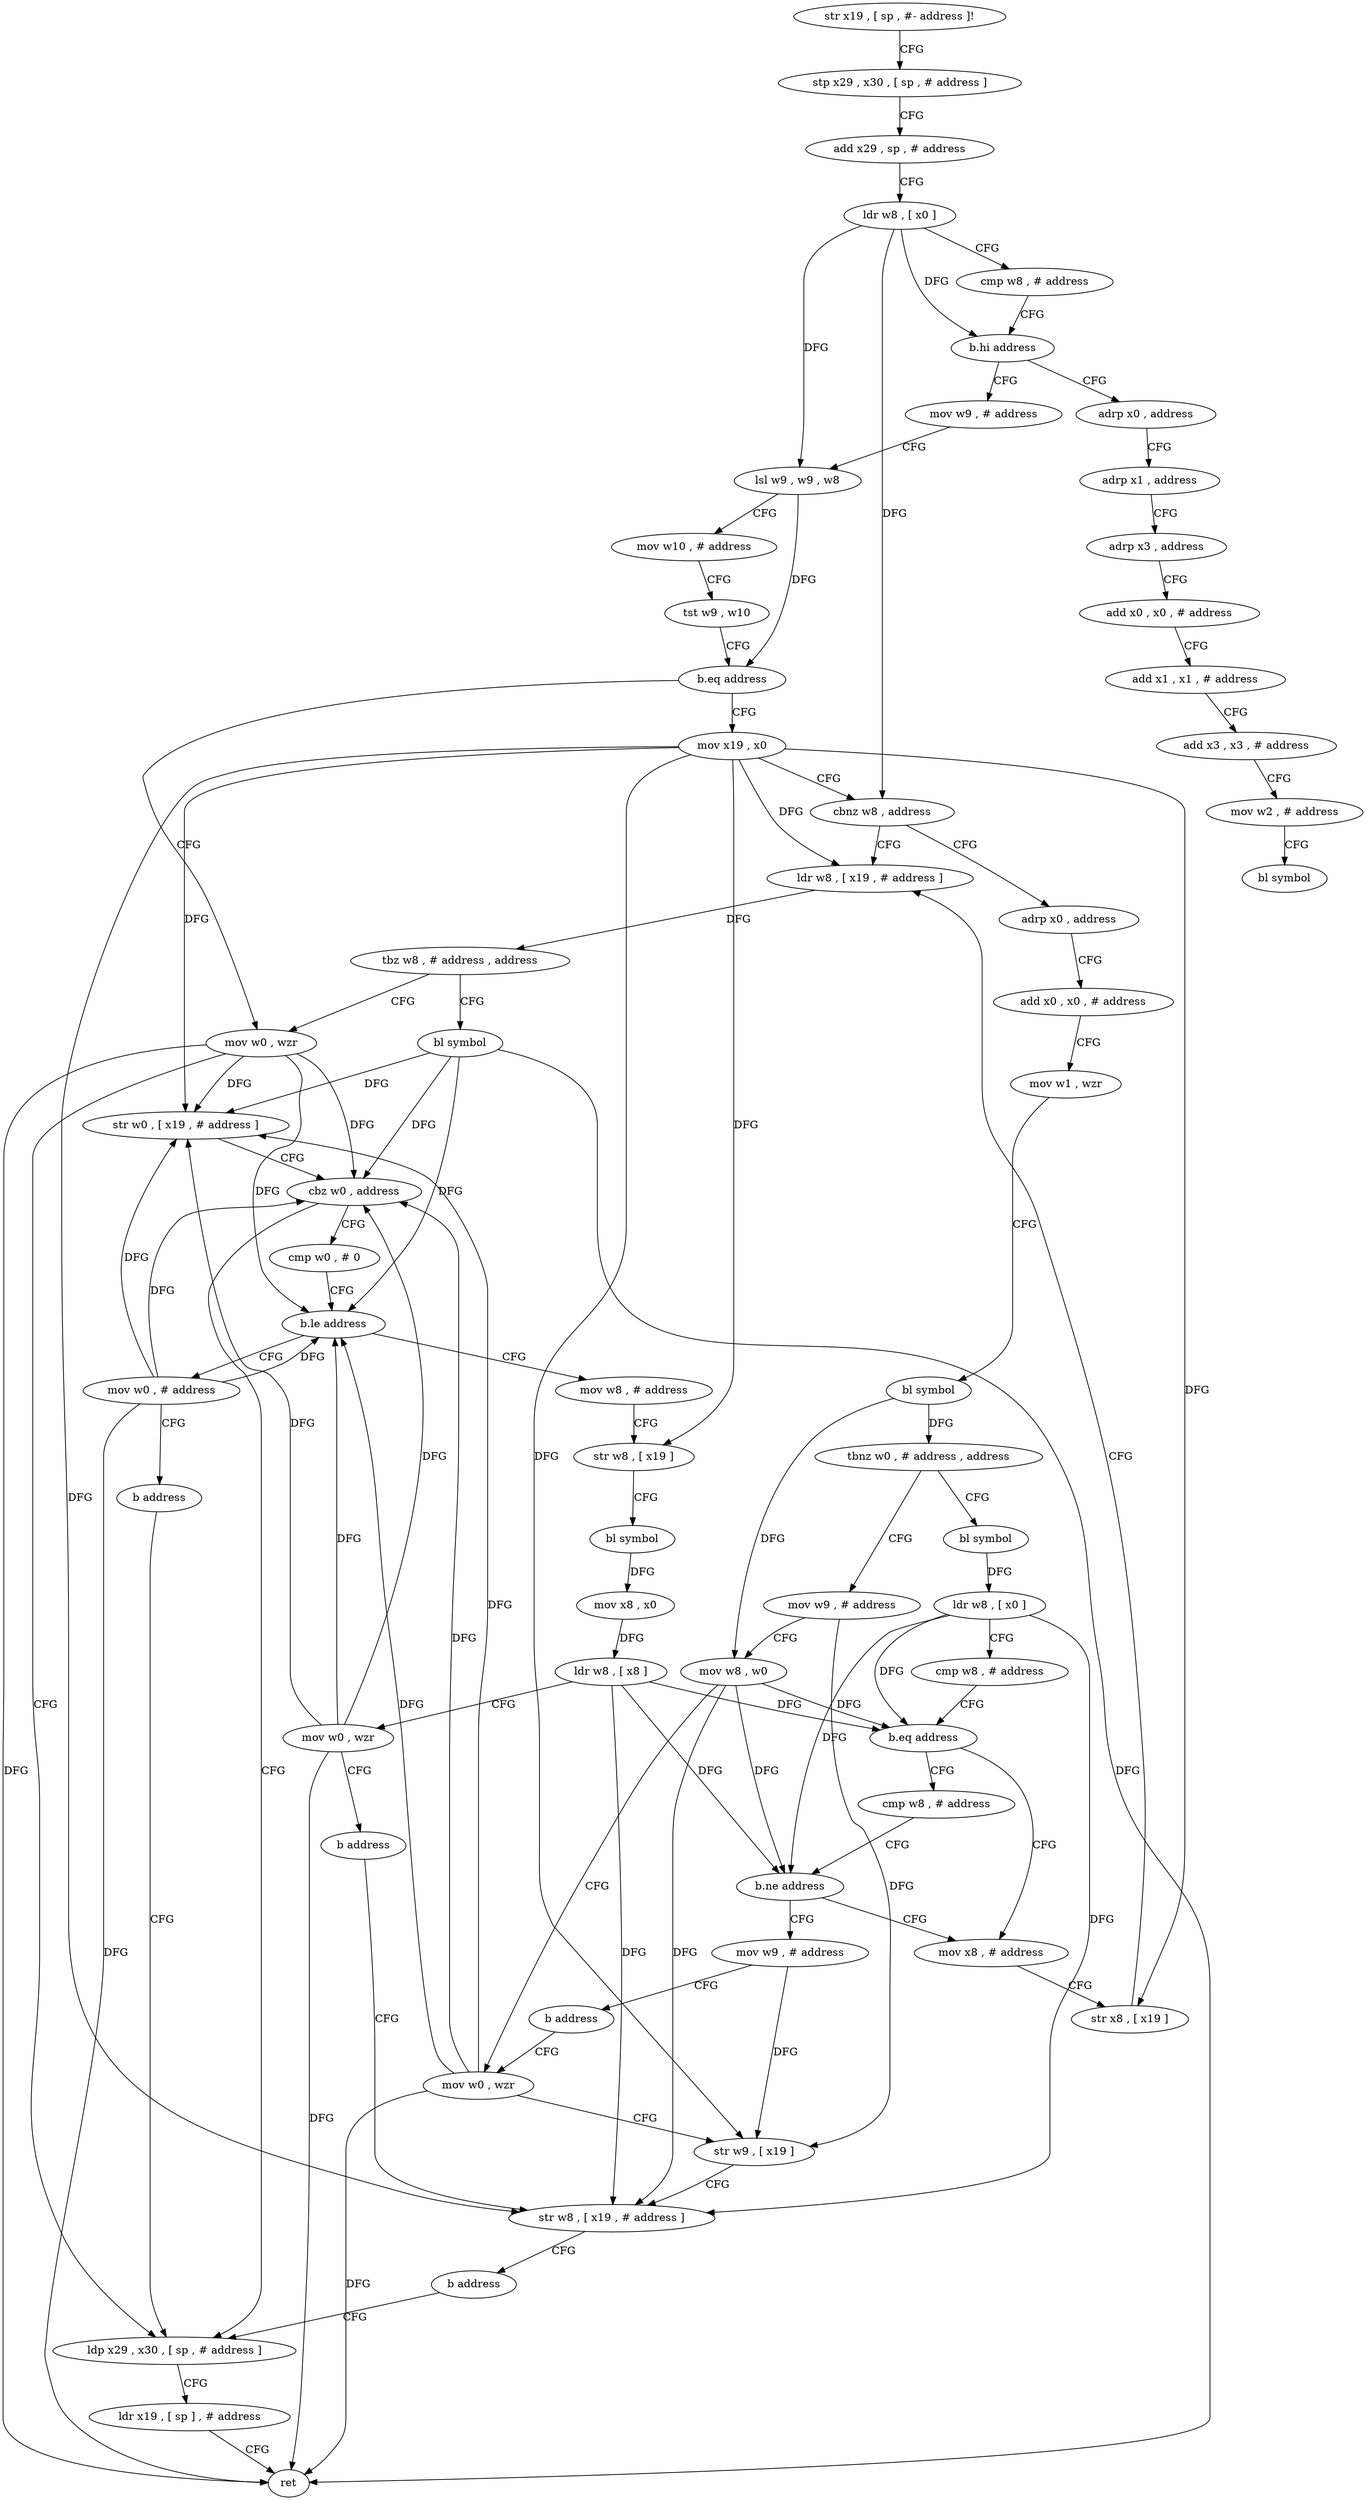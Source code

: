 digraph "func" {
"4215632" [label = "str x19 , [ sp , #- address ]!" ]
"4215636" [label = "stp x29 , x30 , [ sp , # address ]" ]
"4215640" [label = "add x29 , sp , # address" ]
"4215644" [label = "ldr w8 , [ x0 ]" ]
"4215648" [label = "cmp w8 , # address" ]
"4215652" [label = "b.hi address" ]
"4215848" [label = "adrp x0 , address" ]
"4215656" [label = "mov w9 , # address" ]
"4215852" [label = "adrp x1 , address" ]
"4215856" [label = "adrp x3 , address" ]
"4215860" [label = "add x0 , x0 , # address" ]
"4215864" [label = "add x1 , x1 , # address" ]
"4215868" [label = "add x3 , x3 , # address" ]
"4215872" [label = "mov w2 , # address" ]
"4215876" [label = "bl symbol" ]
"4215660" [label = "lsl w9 , w9 , w8" ]
"4215664" [label = "mov w10 , # address" ]
"4215668" [label = "tst w9 , w10" ]
"4215672" [label = "b.eq address" ]
"4215692" [label = "mov x19 , x0" ]
"4215676" [label = "mov w0 , wzr" ]
"4215696" [label = "cbnz w8 , address" ]
"4215776" [label = "ldr w8 , [ x19 , # address ]" ]
"4215700" [label = "adrp x0 , address" ]
"4215680" [label = "ldp x29 , x30 , [ sp , # address ]" ]
"4215780" [label = "tbz w8 , # address , address" ]
"4215784" [label = "bl symbol" ]
"4215704" [label = "add x0 , x0 , # address" ]
"4215708" [label = "mov w1 , wzr" ]
"4215712" [label = "bl symbol" ]
"4215716" [label = "tbnz w0 , # address , address" ]
"4215744" [label = "bl symbol" ]
"4215720" [label = "mov w9 , # address" ]
"4215788" [label = "str w0 , [ x19 , # address ]" ]
"4215792" [label = "cbz w0 , address" ]
"4215796" [label = "cmp w0 , # 0" ]
"4215748" [label = "ldr w8 , [ x0 ]" ]
"4215752" [label = "cmp w8 , # address" ]
"4215756" [label = "b.eq address" ]
"4215768" [label = "mov x8 , # address" ]
"4215760" [label = "cmp w8 , # address" ]
"4215724" [label = "mov w8 , w0" ]
"4215728" [label = "mov w0 , wzr" ]
"4215684" [label = "ldr x19 , [ sp ] , # address" ]
"4215688" [label = "ret" ]
"4215800" [label = "b.le address" ]
"4215820" [label = "mov w8 , # address" ]
"4215804" [label = "mov w0 , # address" ]
"4215772" [label = "str x8 , [ x19 ]" ]
"4215764" [label = "b.ne address" ]
"4215812" [label = "mov w9 , # address" ]
"4215824" [label = "str w8 , [ x19 ]" ]
"4215828" [label = "bl symbol" ]
"4215832" [label = "mov x8 , x0" ]
"4215836" [label = "ldr w8 , [ x8 ]" ]
"4215840" [label = "mov w0 , wzr" ]
"4215844" [label = "b address" ]
"4215736" [label = "str w8 , [ x19 , # address ]" ]
"4215808" [label = "b address" ]
"4215816" [label = "b address" ]
"4215740" [label = "b address" ]
"4215732" [label = "str w9 , [ x19 ]" ]
"4215632" -> "4215636" [ label = "CFG" ]
"4215636" -> "4215640" [ label = "CFG" ]
"4215640" -> "4215644" [ label = "CFG" ]
"4215644" -> "4215648" [ label = "CFG" ]
"4215644" -> "4215652" [ label = "DFG" ]
"4215644" -> "4215660" [ label = "DFG" ]
"4215644" -> "4215696" [ label = "DFG" ]
"4215648" -> "4215652" [ label = "CFG" ]
"4215652" -> "4215848" [ label = "CFG" ]
"4215652" -> "4215656" [ label = "CFG" ]
"4215848" -> "4215852" [ label = "CFG" ]
"4215656" -> "4215660" [ label = "CFG" ]
"4215852" -> "4215856" [ label = "CFG" ]
"4215856" -> "4215860" [ label = "CFG" ]
"4215860" -> "4215864" [ label = "CFG" ]
"4215864" -> "4215868" [ label = "CFG" ]
"4215868" -> "4215872" [ label = "CFG" ]
"4215872" -> "4215876" [ label = "CFG" ]
"4215660" -> "4215664" [ label = "CFG" ]
"4215660" -> "4215672" [ label = "DFG" ]
"4215664" -> "4215668" [ label = "CFG" ]
"4215668" -> "4215672" [ label = "CFG" ]
"4215672" -> "4215692" [ label = "CFG" ]
"4215672" -> "4215676" [ label = "CFG" ]
"4215692" -> "4215696" [ label = "CFG" ]
"4215692" -> "4215776" [ label = "DFG" ]
"4215692" -> "4215788" [ label = "DFG" ]
"4215692" -> "4215772" [ label = "DFG" ]
"4215692" -> "4215732" [ label = "DFG" ]
"4215692" -> "4215824" [ label = "DFG" ]
"4215692" -> "4215736" [ label = "DFG" ]
"4215676" -> "4215680" [ label = "CFG" ]
"4215676" -> "4215688" [ label = "DFG" ]
"4215676" -> "4215788" [ label = "DFG" ]
"4215676" -> "4215792" [ label = "DFG" ]
"4215676" -> "4215800" [ label = "DFG" ]
"4215696" -> "4215776" [ label = "CFG" ]
"4215696" -> "4215700" [ label = "CFG" ]
"4215776" -> "4215780" [ label = "DFG" ]
"4215700" -> "4215704" [ label = "CFG" ]
"4215680" -> "4215684" [ label = "CFG" ]
"4215780" -> "4215676" [ label = "CFG" ]
"4215780" -> "4215784" [ label = "CFG" ]
"4215784" -> "4215788" [ label = "DFG" ]
"4215784" -> "4215688" [ label = "DFG" ]
"4215784" -> "4215792" [ label = "DFG" ]
"4215784" -> "4215800" [ label = "DFG" ]
"4215704" -> "4215708" [ label = "CFG" ]
"4215708" -> "4215712" [ label = "CFG" ]
"4215712" -> "4215716" [ label = "DFG" ]
"4215712" -> "4215724" [ label = "DFG" ]
"4215716" -> "4215744" [ label = "CFG" ]
"4215716" -> "4215720" [ label = "CFG" ]
"4215744" -> "4215748" [ label = "DFG" ]
"4215720" -> "4215724" [ label = "CFG" ]
"4215720" -> "4215732" [ label = "DFG" ]
"4215788" -> "4215792" [ label = "CFG" ]
"4215792" -> "4215680" [ label = "CFG" ]
"4215792" -> "4215796" [ label = "CFG" ]
"4215796" -> "4215800" [ label = "CFG" ]
"4215748" -> "4215752" [ label = "CFG" ]
"4215748" -> "4215756" [ label = "DFG" ]
"4215748" -> "4215764" [ label = "DFG" ]
"4215748" -> "4215736" [ label = "DFG" ]
"4215752" -> "4215756" [ label = "CFG" ]
"4215756" -> "4215768" [ label = "CFG" ]
"4215756" -> "4215760" [ label = "CFG" ]
"4215768" -> "4215772" [ label = "CFG" ]
"4215760" -> "4215764" [ label = "CFG" ]
"4215724" -> "4215728" [ label = "CFG" ]
"4215724" -> "4215756" [ label = "DFG" ]
"4215724" -> "4215764" [ label = "DFG" ]
"4215724" -> "4215736" [ label = "DFG" ]
"4215728" -> "4215732" [ label = "CFG" ]
"4215728" -> "4215788" [ label = "DFG" ]
"4215728" -> "4215792" [ label = "DFG" ]
"4215728" -> "4215800" [ label = "DFG" ]
"4215728" -> "4215688" [ label = "DFG" ]
"4215684" -> "4215688" [ label = "CFG" ]
"4215800" -> "4215820" [ label = "CFG" ]
"4215800" -> "4215804" [ label = "CFG" ]
"4215820" -> "4215824" [ label = "CFG" ]
"4215804" -> "4215808" [ label = "CFG" ]
"4215804" -> "4215788" [ label = "DFG" ]
"4215804" -> "4215792" [ label = "DFG" ]
"4215804" -> "4215800" [ label = "DFG" ]
"4215804" -> "4215688" [ label = "DFG" ]
"4215772" -> "4215776" [ label = "CFG" ]
"4215764" -> "4215812" [ label = "CFG" ]
"4215764" -> "4215768" [ label = "CFG" ]
"4215812" -> "4215816" [ label = "CFG" ]
"4215812" -> "4215732" [ label = "DFG" ]
"4215824" -> "4215828" [ label = "CFG" ]
"4215828" -> "4215832" [ label = "DFG" ]
"4215832" -> "4215836" [ label = "DFG" ]
"4215836" -> "4215840" [ label = "CFG" ]
"4215836" -> "4215756" [ label = "DFG" ]
"4215836" -> "4215764" [ label = "DFG" ]
"4215836" -> "4215736" [ label = "DFG" ]
"4215840" -> "4215844" [ label = "CFG" ]
"4215840" -> "4215788" [ label = "DFG" ]
"4215840" -> "4215792" [ label = "DFG" ]
"4215840" -> "4215800" [ label = "DFG" ]
"4215840" -> "4215688" [ label = "DFG" ]
"4215844" -> "4215736" [ label = "CFG" ]
"4215736" -> "4215740" [ label = "CFG" ]
"4215808" -> "4215680" [ label = "CFG" ]
"4215816" -> "4215728" [ label = "CFG" ]
"4215740" -> "4215680" [ label = "CFG" ]
"4215732" -> "4215736" [ label = "CFG" ]
}
